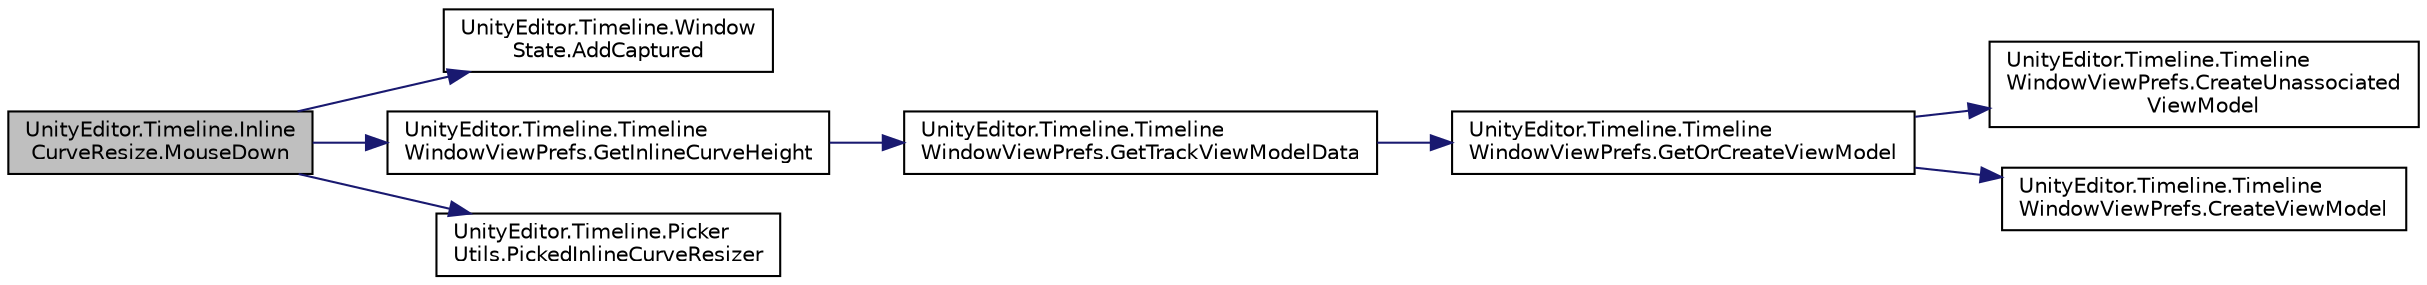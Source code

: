 digraph "UnityEditor.Timeline.InlineCurveResize.MouseDown"
{
 // LATEX_PDF_SIZE
  edge [fontname="Helvetica",fontsize="10",labelfontname="Helvetica",labelfontsize="10"];
  node [fontname="Helvetica",fontsize="10",shape=record];
  rankdir="LR";
  Node1 [label="UnityEditor.Timeline.Inline\lCurveResize.MouseDown",height=0.2,width=0.4,color="black", fillcolor="grey75", style="filled", fontcolor="black",tooltip=" "];
  Node1 -> Node2 [color="midnightblue",fontsize="10",style="solid",fontname="Helvetica"];
  Node2 [label="UnityEditor.Timeline.Window\lState.AddCaptured",height=0.2,width=0.4,color="black", fillcolor="white", style="filled",URL="$class_unity_editor_1_1_timeline_1_1_window_state.html#aea2f15e02d1c279836c9147416a00fc8",tooltip=" "];
  Node1 -> Node3 [color="midnightblue",fontsize="10",style="solid",fontname="Helvetica"];
  Node3 [label="UnityEditor.Timeline.Timeline\lWindowViewPrefs.GetInlineCurveHeight",height=0.2,width=0.4,color="black", fillcolor="white", style="filled",URL="$class_unity_editor_1_1_timeline_1_1_timeline_window_view_prefs.html#a08aa34ccf96773cb4698f8ac935c8bba",tooltip=" "];
  Node3 -> Node4 [color="midnightblue",fontsize="10",style="solid",fontname="Helvetica"];
  Node4 [label="UnityEditor.Timeline.Timeline\lWindowViewPrefs.GetTrackViewModelData",height=0.2,width=0.4,color="black", fillcolor="white", style="filled",URL="$class_unity_editor_1_1_timeline_1_1_timeline_window_view_prefs.html#a36c1caa4c417178e0b83b10e80e0ec0e",tooltip=" "];
  Node4 -> Node5 [color="midnightblue",fontsize="10",style="solid",fontname="Helvetica"];
  Node5 [label="UnityEditor.Timeline.Timeline\lWindowViewPrefs.GetOrCreateViewModel",height=0.2,width=0.4,color="black", fillcolor="white", style="filled",URL="$class_unity_editor_1_1_timeline_1_1_timeline_window_view_prefs.html#a6c44ff2d38ee50fe4dc6ca92796f0a5a",tooltip=" "];
  Node5 -> Node6 [color="midnightblue",fontsize="10",style="solid",fontname="Helvetica"];
  Node6 [label="UnityEditor.Timeline.Timeline\lWindowViewPrefs.CreateUnassociated\lViewModel",height=0.2,width=0.4,color="black", fillcolor="white", style="filled",URL="$class_unity_editor_1_1_timeline_1_1_timeline_window_view_prefs.html#a98c774adcc08b17b4be03b50969767c5",tooltip=" "];
  Node5 -> Node7 [color="midnightblue",fontsize="10",style="solid",fontname="Helvetica"];
  Node7 [label="UnityEditor.Timeline.Timeline\lWindowViewPrefs.CreateViewModel",height=0.2,width=0.4,color="black", fillcolor="white", style="filled",URL="$class_unity_editor_1_1_timeline_1_1_timeline_window_view_prefs.html#a709cf8ccb9ddd1b81d3e3f3d5c6b96fa",tooltip=" "];
  Node1 -> Node8 [color="midnightblue",fontsize="10",style="solid",fontname="Helvetica"];
  Node8 [label="UnityEditor.Timeline.Picker\lUtils.PickedInlineCurveResizer",height=0.2,width=0.4,color="black", fillcolor="white", style="filled",URL="$class_unity_editor_1_1_timeline_1_1_picker_utils.html#a219049f5c107d3f50909cacc5373731a",tooltip=" "];
}
